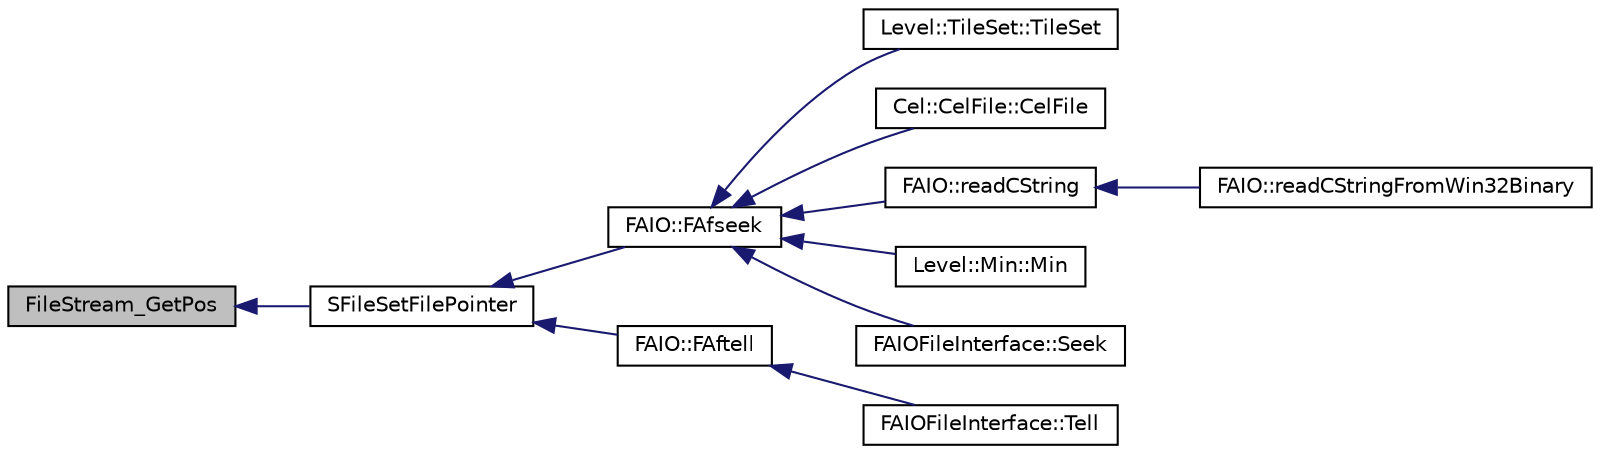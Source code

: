 digraph G
{
  edge [fontname="Helvetica",fontsize="10",labelfontname="Helvetica",labelfontsize="10"];
  node [fontname="Helvetica",fontsize="10",shape=record];
  rankdir="LR";
  Node1 [label="FileStream_GetPos",height=0.2,width=0.4,color="black", fillcolor="grey75", style="filled" fontcolor="black"];
  Node1 -> Node2 [dir="back",color="midnightblue",fontsize="10",style="solid",fontname="Helvetica"];
  Node2 [label="SFileSetFilePointer",height=0.2,width=0.4,color="black", fillcolor="white", style="filled",URL="$_storm_lib_8h.html#a6e34d029cecd26331b44985dd5622927"];
  Node2 -> Node3 [dir="back",color="midnightblue",fontsize="10",style="solid",fontname="Helvetica"];
  Node3 [label="FAIO::FAfseek",height=0.2,width=0.4,color="black", fillcolor="white", style="filled",URL="$namespace_f_a_i_o.html#a05f68571b79c469db77a26cc74fdc8a3"];
  Node3 -> Node4 [dir="back",color="midnightblue",fontsize="10",style="solid",fontname="Helvetica"];
  Node4 [label="Level::TileSet::TileSet",height=0.2,width=0.4,color="black", fillcolor="white", style="filled",URL="$class_level_1_1_tile_set.html#a25885e5e41f2220ddec063dd66615054"];
  Node3 -> Node5 [dir="back",color="midnightblue",fontsize="10",style="solid",fontname="Helvetica"];
  Node5 [label="Cel::CelFile::CelFile",height=0.2,width=0.4,color="black", fillcolor="white", style="filled",URL="$class_cel_1_1_cel_file.html#a7aa56b24ad6db831061b2b1f4faed266"];
  Node3 -> Node6 [dir="back",color="midnightblue",fontsize="10",style="solid",fontname="Helvetica"];
  Node6 [label="FAIO::readCString",height=0.2,width=0.4,color="black", fillcolor="white", style="filled",URL="$namespace_f_a_i_o.html#a812b04ac9c072550624f7f652aebd213"];
  Node6 -> Node7 [dir="back",color="midnightblue",fontsize="10",style="solid",fontname="Helvetica"];
  Node7 [label="FAIO::readCStringFromWin32Binary",height=0.2,width=0.4,color="black", fillcolor="white", style="filled",URL="$namespace_f_a_i_o.html#a8d65de399c241036f7d220dd3fcf8c5d"];
  Node3 -> Node8 [dir="back",color="midnightblue",fontsize="10",style="solid",fontname="Helvetica"];
  Node8 [label="Level::Min::Min",height=0.2,width=0.4,color="black", fillcolor="white", style="filled",URL="$class_level_1_1_min.html#ab29c456876f2cc69a0247e419fa17337"];
  Node3 -> Node9 [dir="back",color="midnightblue",fontsize="10",style="solid",fontname="Helvetica"];
  Node9 [label="FAIOFileInterface::Seek",height=0.2,width=0.4,color="black", fillcolor="white", style="filled",URL="$class_f_a_i_o_file_interface.html#a296920878fdde9a655191137f4ef410c",tooltip="Seeks to a point in a previously opened file."];
  Node2 -> Node10 [dir="back",color="midnightblue",fontsize="10",style="solid",fontname="Helvetica"];
  Node10 [label="FAIO::FAftell",height=0.2,width=0.4,color="black", fillcolor="white", style="filled",URL="$namespace_f_a_i_o.html#ac08b4b781701ddb250389584e532cfee"];
  Node10 -> Node11 [dir="back",color="midnightblue",fontsize="10",style="solid",fontname="Helvetica"];
  Node11 [label="FAIOFileInterface::Tell",height=0.2,width=0.4,color="black", fillcolor="white", style="filled",URL="$class_f_a_i_o_file_interface.html#a6f40abe000b3ba4870610a5e491cf512",tooltip="Returns the current position of the file pointer."];
}
